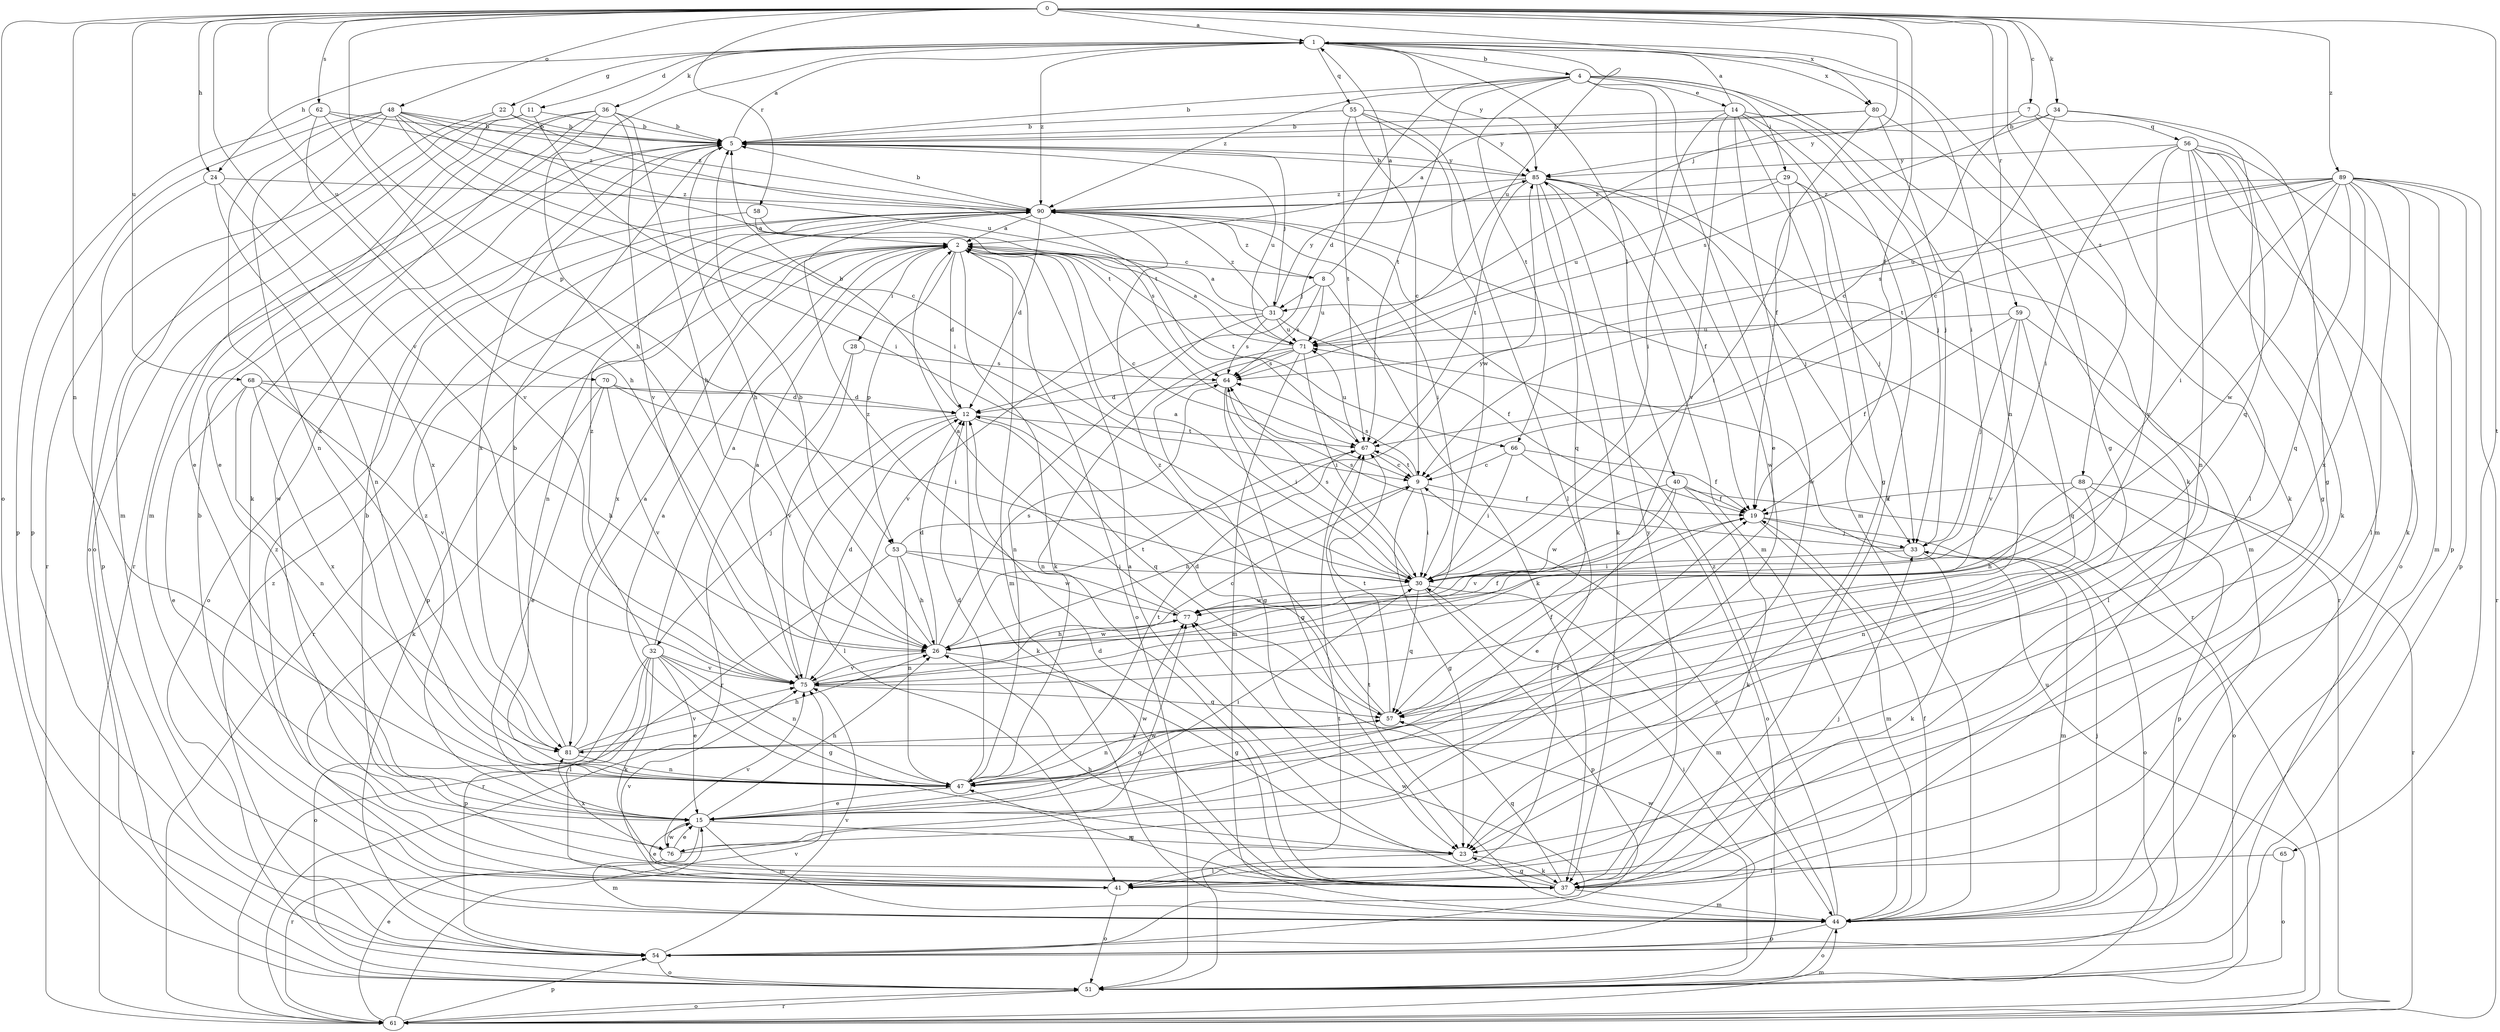 strict digraph  {
0;
1;
2;
4;
5;
7;
8;
9;
11;
12;
14;
15;
19;
22;
23;
24;
26;
28;
29;
30;
31;
32;
33;
34;
36;
37;
40;
41;
44;
47;
48;
51;
53;
54;
55;
56;
57;
58;
59;
61;
62;
64;
65;
66;
67;
68;
70;
71;
75;
76;
77;
80;
81;
85;
88;
89;
90;
0 -> 1  [label=a];
0 -> 7  [label=c];
0 -> 19  [label=f];
0 -> 24  [label=h];
0 -> 31  [label=j];
0 -> 34  [label=k];
0 -> 47  [label=n];
0 -> 48  [label=o];
0 -> 51  [label=o];
0 -> 53  [label=p];
0 -> 58  [label=r];
0 -> 59  [label=r];
0 -> 62  [label=s];
0 -> 65  [label=t];
0 -> 68  [label=u];
0 -> 70  [label=u];
0 -> 75  [label=v];
0 -> 80  [label=x];
0 -> 88  [label=z];
0 -> 89  [label=z];
1 -> 4  [label=b];
1 -> 11  [label=d];
1 -> 22  [label=g];
1 -> 23  [label=g];
1 -> 24  [label=h];
1 -> 26  [label=h];
1 -> 36  [label=k];
1 -> 40  [label=l];
1 -> 47  [label=n];
1 -> 55  [label=q];
1 -> 71  [label=u];
1 -> 80  [label=x];
1 -> 85  [label=y];
1 -> 90  [label=z];
2 -> 8  [label=c];
2 -> 9  [label=c];
2 -> 12  [label=d];
2 -> 28  [label=i];
2 -> 37  [label=k];
2 -> 44  [label=m];
2 -> 51  [label=o];
2 -> 53  [label=p];
2 -> 54  [label=p];
2 -> 61  [label=r];
2 -> 66  [label=t];
2 -> 81  [label=x];
4 -> 5  [label=b];
4 -> 12  [label=d];
4 -> 14  [label=e];
4 -> 15  [label=e];
4 -> 29  [label=i];
4 -> 30  [label=i];
4 -> 37  [label=k];
4 -> 66  [label=t];
4 -> 67  [label=t];
4 -> 76  [label=w];
4 -> 90  [label=z];
5 -> 1  [label=a];
5 -> 26  [label=h];
5 -> 31  [label=j];
5 -> 71  [label=u];
5 -> 76  [label=w];
5 -> 81  [label=x];
5 -> 85  [label=y];
7 -> 9  [label=c];
7 -> 41  [label=l];
7 -> 56  [label=q];
7 -> 85  [label=y];
8 -> 1  [label=a];
8 -> 31  [label=j];
8 -> 37  [label=k];
8 -> 64  [label=s];
8 -> 71  [label=u];
8 -> 90  [label=z];
9 -> 19  [label=f];
9 -> 23  [label=g];
9 -> 26  [label=h];
9 -> 30  [label=i];
9 -> 64  [label=s];
9 -> 67  [label=t];
11 -> 5  [label=b];
11 -> 15  [label=e];
11 -> 30  [label=i];
11 -> 51  [label=o];
12 -> 5  [label=b];
12 -> 32  [label=j];
12 -> 37  [label=k];
12 -> 41  [label=l];
12 -> 57  [label=q];
12 -> 67  [label=t];
14 -> 1  [label=a];
14 -> 5  [label=b];
14 -> 23  [label=g];
14 -> 30  [label=i];
14 -> 33  [label=j];
14 -> 37  [label=k];
14 -> 44  [label=m];
14 -> 75  [label=v];
14 -> 76  [label=w];
15 -> 19  [label=f];
15 -> 23  [label=g];
15 -> 26  [label=h];
15 -> 30  [label=i];
15 -> 44  [label=m];
15 -> 61  [label=r];
15 -> 76  [label=w];
15 -> 77  [label=w];
15 -> 90  [label=z];
19 -> 33  [label=j];
19 -> 44  [label=m];
19 -> 51  [label=o];
22 -> 5  [label=b];
22 -> 51  [label=o];
22 -> 61  [label=r];
22 -> 67  [label=t];
23 -> 37  [label=k];
23 -> 41  [label=l];
24 -> 47  [label=n];
24 -> 54  [label=p];
24 -> 81  [label=x];
24 -> 90  [label=z];
26 -> 5  [label=b];
26 -> 12  [label=d];
26 -> 19  [label=f];
26 -> 23  [label=g];
26 -> 64  [label=s];
26 -> 67  [label=t];
26 -> 75  [label=v];
26 -> 77  [label=w];
28 -> 61  [label=r];
28 -> 64  [label=s];
28 -> 75  [label=v];
29 -> 30  [label=i];
29 -> 33  [label=j];
29 -> 44  [label=m];
29 -> 71  [label=u];
29 -> 90  [label=z];
30 -> 2  [label=a];
30 -> 44  [label=m];
30 -> 54  [label=p];
30 -> 57  [label=q];
30 -> 64  [label=s];
30 -> 77  [label=w];
31 -> 2  [label=a];
31 -> 19  [label=f];
31 -> 47  [label=n];
31 -> 64  [label=s];
31 -> 71  [label=u];
31 -> 75  [label=v];
31 -> 85  [label=y];
31 -> 90  [label=z];
32 -> 2  [label=a];
32 -> 15  [label=e];
32 -> 23  [label=g];
32 -> 37  [label=k];
32 -> 41  [label=l];
32 -> 47  [label=n];
32 -> 51  [label=o];
32 -> 54  [label=p];
32 -> 75  [label=v];
32 -> 90  [label=z];
33 -> 30  [label=i];
33 -> 37  [label=k];
33 -> 44  [label=m];
33 -> 64  [label=s];
34 -> 5  [label=b];
34 -> 9  [label=c];
34 -> 23  [label=g];
34 -> 57  [label=q];
34 -> 64  [label=s];
36 -> 5  [label=b];
36 -> 15  [label=e];
36 -> 26  [label=h];
36 -> 37  [label=k];
36 -> 44  [label=m];
36 -> 61  [label=r];
36 -> 75  [label=v];
37 -> 2  [label=a];
37 -> 5  [label=b];
37 -> 12  [label=d];
37 -> 23  [label=g];
37 -> 26  [label=h];
37 -> 33  [label=j];
37 -> 44  [label=m];
37 -> 47  [label=n];
37 -> 57  [label=q];
37 -> 85  [label=y];
40 -> 15  [label=e];
40 -> 19  [label=f];
40 -> 37  [label=k];
40 -> 51  [label=o];
40 -> 75  [label=v];
40 -> 77  [label=w];
41 -> 5  [label=b];
41 -> 15  [label=e];
41 -> 51  [label=o];
41 -> 75  [label=v];
41 -> 90  [label=z];
44 -> 9  [label=c];
44 -> 19  [label=f];
44 -> 33  [label=j];
44 -> 51  [label=o];
44 -> 54  [label=p];
44 -> 67  [label=t];
44 -> 90  [label=z];
47 -> 2  [label=a];
47 -> 12  [label=d];
47 -> 15  [label=e];
47 -> 57  [label=q];
47 -> 67  [label=t];
48 -> 5  [label=b];
48 -> 9  [label=c];
48 -> 30  [label=i];
48 -> 44  [label=m];
48 -> 47  [label=n];
48 -> 54  [label=p];
48 -> 67  [label=t];
48 -> 71  [label=u];
48 -> 81  [label=x];
48 -> 90  [label=z];
51 -> 61  [label=r];
51 -> 67  [label=t];
51 -> 77  [label=w];
53 -> 26  [label=h];
53 -> 30  [label=i];
53 -> 47  [label=n];
53 -> 61  [label=r];
53 -> 77  [label=w];
53 -> 85  [label=y];
54 -> 30  [label=i];
54 -> 51  [label=o];
54 -> 75  [label=v];
54 -> 77  [label=w];
54 -> 90  [label=z];
55 -> 5  [label=b];
55 -> 9  [label=c];
55 -> 41  [label=l];
55 -> 67  [label=t];
55 -> 77  [label=w];
55 -> 85  [label=y];
56 -> 23  [label=g];
56 -> 30  [label=i];
56 -> 37  [label=k];
56 -> 44  [label=m];
56 -> 47  [label=n];
56 -> 51  [label=o];
56 -> 54  [label=p];
56 -> 75  [label=v];
56 -> 85  [label=y];
57 -> 12  [label=d];
57 -> 19  [label=f];
57 -> 47  [label=n];
57 -> 67  [label=t];
57 -> 81  [label=x];
57 -> 90  [label=z];
58 -> 2  [label=a];
58 -> 51  [label=o];
58 -> 64  [label=s];
59 -> 19  [label=f];
59 -> 33  [label=j];
59 -> 41  [label=l];
59 -> 57  [label=q];
59 -> 71  [label=u];
59 -> 75  [label=v];
61 -> 15  [label=e];
61 -> 44  [label=m];
61 -> 51  [label=o];
61 -> 54  [label=p];
61 -> 71  [label=u];
61 -> 75  [label=v];
62 -> 5  [label=b];
62 -> 26  [label=h];
62 -> 54  [label=p];
62 -> 75  [label=v];
62 -> 90  [label=z];
64 -> 12  [label=d];
64 -> 23  [label=g];
64 -> 30  [label=i];
65 -> 41  [label=l];
65 -> 51  [label=o];
66 -> 9  [label=c];
66 -> 19  [label=f];
66 -> 30  [label=i];
66 -> 51  [label=o];
67 -> 9  [label=c];
67 -> 71  [label=u];
68 -> 12  [label=d];
68 -> 15  [label=e];
68 -> 26  [label=h];
68 -> 47  [label=n];
68 -> 75  [label=v];
68 -> 81  [label=x];
70 -> 12  [label=d];
70 -> 15  [label=e];
70 -> 30  [label=i];
70 -> 37  [label=k];
70 -> 75  [label=v];
71 -> 2  [label=a];
71 -> 23  [label=g];
71 -> 30  [label=i];
71 -> 44  [label=m];
71 -> 47  [label=n];
71 -> 64  [label=s];
75 -> 2  [label=a];
75 -> 9  [label=c];
75 -> 12  [label=d];
75 -> 57  [label=q];
76 -> 15  [label=e];
76 -> 44  [label=m];
76 -> 75  [label=v];
76 -> 77  [label=w];
76 -> 81  [label=x];
77 -> 2  [label=a];
77 -> 26  [label=h];
77 -> 90  [label=z];
80 -> 2  [label=a];
80 -> 5  [label=b];
80 -> 19  [label=f];
80 -> 33  [label=j];
80 -> 37  [label=k];
81 -> 2  [label=a];
81 -> 5  [label=b];
81 -> 26  [label=h];
81 -> 47  [label=n];
81 -> 75  [label=v];
85 -> 5  [label=b];
85 -> 19  [label=f];
85 -> 33  [label=j];
85 -> 37  [label=k];
85 -> 44  [label=m];
85 -> 57  [label=q];
85 -> 61  [label=r];
85 -> 67  [label=t];
85 -> 90  [label=z];
88 -> 19  [label=f];
88 -> 26  [label=h];
88 -> 47  [label=n];
88 -> 54  [label=p];
88 -> 61  [label=r];
89 -> 30  [label=i];
89 -> 37  [label=k];
89 -> 41  [label=l];
89 -> 44  [label=m];
89 -> 54  [label=p];
89 -> 57  [label=q];
89 -> 61  [label=r];
89 -> 64  [label=s];
89 -> 67  [label=t];
89 -> 71  [label=u];
89 -> 77  [label=w];
89 -> 81  [label=x];
89 -> 90  [label=z];
90 -> 2  [label=a];
90 -> 5  [label=b];
90 -> 12  [label=d];
90 -> 30  [label=i];
90 -> 47  [label=n];
90 -> 61  [label=r];
}

